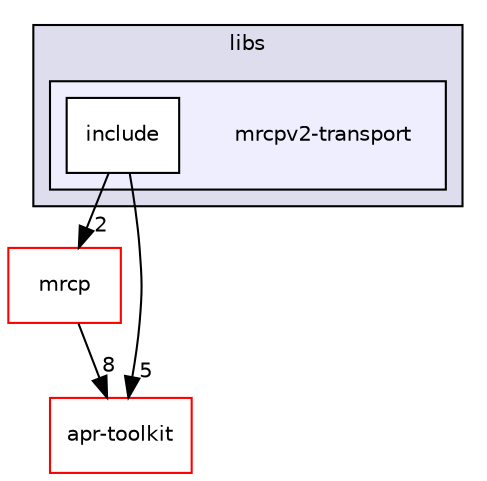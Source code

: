 digraph "mrcpv2-transport" {
  compound=true
  node [ fontsize="10", fontname="Helvetica"];
  edge [ labelfontsize="10", labelfontname="Helvetica"];
  subgraph clusterdir_6719ab1f1f7655efc2fa43f7eb574fd1 {
    graph [ bgcolor="#ddddee", pencolor="black", label="libs" fontname="Helvetica", fontsize="10", URL="dir_6719ab1f1f7655efc2fa43f7eb574fd1.html"]
  subgraph clusterdir_94477f215d1a999cf0ec33f8a2ea64b1 {
    graph [ bgcolor="#eeeeff", pencolor="black", label="" URL="dir_94477f215d1a999cf0ec33f8a2ea64b1.html"];
    dir_94477f215d1a999cf0ec33f8a2ea64b1 [shape=plaintext label="mrcpv2-transport"];
    dir_f91b8333446e35e30a852ac1a785decf [shape=box label="include" color="black" fillcolor="white" style="filled" URL="dir_f91b8333446e35e30a852ac1a785decf.html"];
  }
  }
  dir_53ec2cfbed5d6184fafcb25ff13296d7 [shape=box label="mrcp" fillcolor="white" style="filled" color="red" URL="dir_53ec2cfbed5d6184fafcb25ff13296d7.html"];
  dir_995e6b30ef7b7f0b2dec48039971ec97 [shape=box label="apr-toolkit" fillcolor="white" style="filled" color="red" URL="dir_995e6b30ef7b7f0b2dec48039971ec97.html"];
  dir_53ec2cfbed5d6184fafcb25ff13296d7->dir_995e6b30ef7b7f0b2dec48039971ec97 [headlabel="8", labeldistance=1.5 headhref="dir_000012_000001.html"];
  dir_f91b8333446e35e30a852ac1a785decf->dir_53ec2cfbed5d6184fafcb25ff13296d7 [headlabel="2", labeldistance=1.5 headhref="dir_000017_000012.html"];
  dir_f91b8333446e35e30a852ac1a785decf->dir_995e6b30ef7b7f0b2dec48039971ec97 [headlabel="5", labeldistance=1.5 headhref="dir_000017_000001.html"];
}
